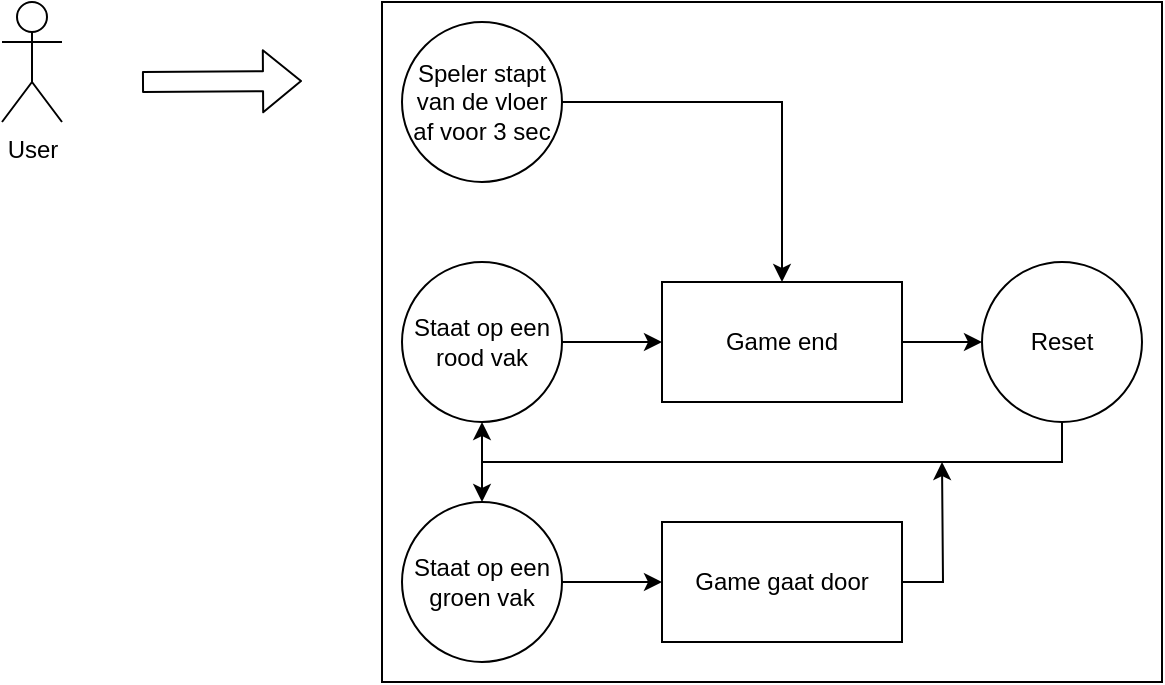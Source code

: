 <mxfile version="12.9.14" type="device"><diagram id="0G9U9X3w9WwfSMYkjXHa" name="Page-1"><mxGraphModel dx="1422" dy="713" grid="1" gridSize="10" guides="1" tooltips="1" connect="1" arrows="1" fold="1" page="1" pageScale="1" pageWidth="850" pageHeight="1100" math="0" shadow="0"><root><mxCell id="0"/><mxCell id="1" parent="0"/><mxCell id="D_r6wz_bUCtsDnn5mMSL-1" value="User&lt;br&gt;" style="shape=umlActor;verticalLabelPosition=bottom;labelBackgroundColor=#ffffff;verticalAlign=top;html=1;outlineConnect=0;" parent="1" vertex="1"><mxGeometry x="50" y="120" width="30" height="60" as="geometry"/></mxCell><mxCell id="D_r6wz_bUCtsDnn5mMSL-2" value="" style="shape=flexArrow;endArrow=classic;html=1;" parent="1" edge="1"><mxGeometry width="50" height="50" relative="1" as="geometry"><mxPoint x="120" y="160" as="sourcePoint"/><mxPoint x="200" y="159.5" as="targetPoint"/><Array as="points"/></mxGeometry></mxCell><mxCell id="D_r6wz_bUCtsDnn5mMSL-3" value="" style="rounded=0;whiteSpace=wrap;html=1;" parent="1" vertex="1"><mxGeometry x="240" y="120" width="390" height="340" as="geometry"/></mxCell><mxCell id="D_r6wz_bUCtsDnn5mMSL-4" value="Staat op een groen vak" style="ellipse;whiteSpace=wrap;html=1;aspect=fixed;" parent="1" vertex="1"><mxGeometry x="250" y="370" width="80" height="80" as="geometry"/></mxCell><mxCell id="D_r6wz_bUCtsDnn5mMSL-6" value="Staat op een rood vak" style="ellipse;whiteSpace=wrap;html=1;aspect=fixed;" parent="1" vertex="1"><mxGeometry x="250" y="250" width="80" height="80" as="geometry"/></mxCell><mxCell id="D_r6wz_bUCtsDnn5mMSL-12" style="edgeStyle=orthogonalEdgeStyle;rounded=0;orthogonalLoop=1;jettySize=auto;html=1;entryX=0;entryY=0.5;entryDx=0;entryDy=0;" parent="1" source="D_r6wz_bUCtsDnn5mMSL-7" target="D_r6wz_bUCtsDnn5mMSL-9" edge="1"><mxGeometry relative="1" as="geometry"/></mxCell><mxCell id="D_r6wz_bUCtsDnn5mMSL-7" value="Game end" style="rounded=0;whiteSpace=wrap;html=1;" parent="1" vertex="1"><mxGeometry x="380" y="260" width="120" height="60" as="geometry"/></mxCell><mxCell id="D_r6wz_bUCtsDnn5mMSL-8" value="" style="endArrow=classic;html=1;exitX=1;exitY=0.5;exitDx=0;exitDy=0;entryX=0;entryY=0.5;entryDx=0;entryDy=0;" parent="1" source="D_r6wz_bUCtsDnn5mMSL-6" target="D_r6wz_bUCtsDnn5mMSL-7" edge="1"><mxGeometry width="50" height="50" relative="1" as="geometry"><mxPoint x="340" y="470" as="sourcePoint"/><mxPoint x="390" y="420" as="targetPoint"/></mxGeometry></mxCell><mxCell id="D_r6wz_bUCtsDnn5mMSL-13" style="edgeStyle=orthogonalEdgeStyle;rounded=0;orthogonalLoop=1;jettySize=auto;html=1;entryX=0.5;entryY=0;entryDx=0;entryDy=0;" parent="1" source="D_r6wz_bUCtsDnn5mMSL-9" target="D_r6wz_bUCtsDnn5mMSL-4" edge="1"><mxGeometry relative="1" as="geometry"><Array as="points"><mxPoint x="580" y="350"/><mxPoint x="290" y="350"/></Array></mxGeometry></mxCell><mxCell id="D_r6wz_bUCtsDnn5mMSL-14" style="edgeStyle=orthogonalEdgeStyle;rounded=0;orthogonalLoop=1;jettySize=auto;html=1;entryX=0.5;entryY=1;entryDx=0;entryDy=0;exitX=0.5;exitY=1;exitDx=0;exitDy=0;" parent="1" source="D_r6wz_bUCtsDnn5mMSL-9" target="D_r6wz_bUCtsDnn5mMSL-6" edge="1"><mxGeometry relative="1" as="geometry"/></mxCell><mxCell id="D_r6wz_bUCtsDnn5mMSL-9" value="Reset" style="ellipse;whiteSpace=wrap;html=1;aspect=fixed;" parent="1" vertex="1"><mxGeometry x="540" y="250" width="80" height="80" as="geometry"/></mxCell><mxCell id="D_r6wz_bUCtsDnn5mMSL-10" value="" style="endArrow=classic;html=1;exitX=1;exitY=0.5;exitDx=0;exitDy=0;entryX=0;entryY=0.5;entryDx=0;entryDy=0;" parent="1" source="D_r6wz_bUCtsDnn5mMSL-4" target="D_r6wz_bUCtsDnn5mMSL-11" edge="1"><mxGeometry width="50" height="50" relative="1" as="geometry"><mxPoint x="340" y="495" as="sourcePoint"/><mxPoint x="390" y="445" as="targetPoint"/></mxGeometry></mxCell><mxCell id="D_r6wz_bUCtsDnn5mMSL-15" style="edgeStyle=orthogonalEdgeStyle;rounded=0;orthogonalLoop=1;jettySize=auto;html=1;" parent="1" source="D_r6wz_bUCtsDnn5mMSL-11" edge="1"><mxGeometry relative="1" as="geometry"><mxPoint x="520" y="350" as="targetPoint"/></mxGeometry></mxCell><mxCell id="D_r6wz_bUCtsDnn5mMSL-11" value="Game gaat door" style="rounded=0;whiteSpace=wrap;html=1;" parent="1" vertex="1"><mxGeometry x="380" y="380" width="120" height="60" as="geometry"/></mxCell><mxCell id="ofzkkadA8lxLq1FwtdtD-3" style="edgeStyle=orthogonalEdgeStyle;rounded=0;orthogonalLoop=1;jettySize=auto;html=1;exitX=1;exitY=0.5;exitDx=0;exitDy=0;entryX=0.5;entryY=0;entryDx=0;entryDy=0;" edge="1" parent="1" source="ofzkkadA8lxLq1FwtdtD-1" target="D_r6wz_bUCtsDnn5mMSL-7"><mxGeometry relative="1" as="geometry"/></mxCell><mxCell id="ofzkkadA8lxLq1FwtdtD-1" value="Speler stapt van de vloer af voor 3 sec" style="ellipse;whiteSpace=wrap;html=1;aspect=fixed;" vertex="1" parent="1"><mxGeometry x="250" y="130" width="80" height="80" as="geometry"/></mxCell></root></mxGraphModel></diagram></mxfile>